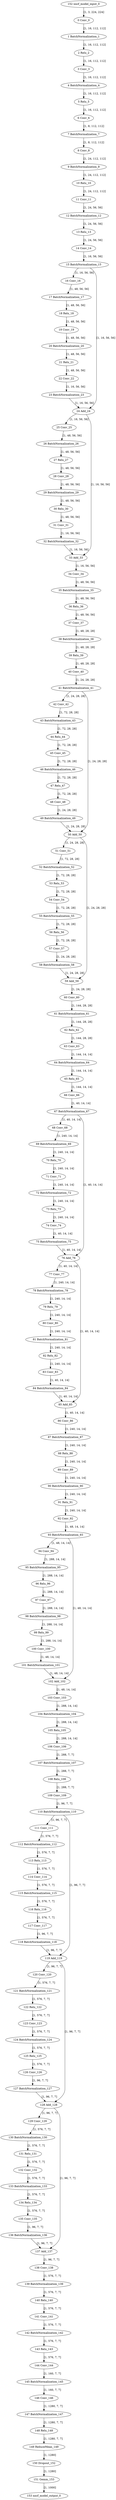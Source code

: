strict digraph  {
"0 Conv_0" [id=0, type=Conv];
"1 BatchNormalization_1" [id=1, type=BatchNormalization];
"2 Relu_2" [id=2, type=Relu];
"3 Conv_3" [id=3, type=Conv];
"4 BatchNormalization_4" [id=4, type=BatchNormalization];
"5 Relu_5" [id=5, type=Relu];
"6 Conv_6" [id=6, type=Conv];
"7 BatchNormalization_7" [id=7, type=BatchNormalization];
"8 Conv_8" [id=8, type=Conv];
"9 BatchNormalization_9" [id=9, type=BatchNormalization];
"10 Relu_10" [id=10, type=Relu];
"11 Conv_11" [id=11, type=Conv];
"12 BatchNormalization_12" [id=12, type=BatchNormalization];
"13 Relu_13" [id=13, type=Relu];
"14 Conv_14" [id=14, type=Conv];
"15 BatchNormalization_15" [id=15, type=BatchNormalization];
"16 Conv_16" [id=16, type=Conv];
"17 BatchNormalization_17" [id=17, type=BatchNormalization];
"18 Relu_18" [id=18, type=Relu];
"19 Conv_19" [id=19, type=Conv];
"20 BatchNormalization_20" [id=20, type=BatchNormalization];
"21 Relu_21" [id=21, type=Relu];
"22 Conv_22" [id=22, type=Conv];
"23 BatchNormalization_23" [id=23, type=BatchNormalization];
"24 Add_24" [id=24, type=Add];
"25 Conv_25" [id=25, type=Conv];
"26 BatchNormalization_26" [id=26, type=BatchNormalization];
"27 Relu_27" [id=27, type=Relu];
"28 Conv_28" [id=28, type=Conv];
"29 BatchNormalization_29" [id=29, type=BatchNormalization];
"30 Relu_30" [id=30, type=Relu];
"31 Conv_31" [id=31, type=Conv];
"32 BatchNormalization_32" [id=32, type=BatchNormalization];
"33 Add_33" [id=33, type=Add];
"34 Conv_34" [id=34, type=Conv];
"35 BatchNormalization_35" [id=35, type=BatchNormalization];
"36 Relu_36" [id=36, type=Relu];
"37 Conv_37" [id=37, type=Conv];
"38 BatchNormalization_38" [id=38, type=BatchNormalization];
"39 Relu_39" [id=39, type=Relu];
"40 Conv_40" [id=40, type=Conv];
"41 BatchNormalization_41" [id=41, type=BatchNormalization];
"42 Conv_42" [id=42, type=Conv];
"43 BatchNormalization_43" [id=43, type=BatchNormalization];
"44 Relu_44" [id=44, type=Relu];
"45 Conv_45" [id=45, type=Conv];
"46 BatchNormalization_46" [id=46, type=BatchNormalization];
"47 Relu_47" [id=47, type=Relu];
"48 Conv_48" [id=48, type=Conv];
"49 BatchNormalization_49" [id=49, type=BatchNormalization];
"50 Add_50" [id=50, type=Add];
"51 Conv_51" [id=51, type=Conv];
"52 BatchNormalization_52" [id=52, type=BatchNormalization];
"53 Relu_53" [id=53, type=Relu];
"54 Conv_54" [id=54, type=Conv];
"55 BatchNormalization_55" [id=55, type=BatchNormalization];
"56 Relu_56" [id=56, type=Relu];
"57 Conv_57" [id=57, type=Conv];
"58 BatchNormalization_58" [id=58, type=BatchNormalization];
"59 Add_59" [id=59, type=Add];
"60 Conv_60" [id=60, type=Conv];
"61 BatchNormalization_61" [id=61, type=BatchNormalization];
"62 Relu_62" [id=62, type=Relu];
"63 Conv_63" [id=63, type=Conv];
"64 BatchNormalization_64" [id=64, type=BatchNormalization];
"65 Relu_65" [id=65, type=Relu];
"66 Conv_66" [id=66, type=Conv];
"67 BatchNormalization_67" [id=67, type=BatchNormalization];
"68 Conv_68" [id=68, type=Conv];
"69 BatchNormalization_69" [id=69, type=BatchNormalization];
"70 Relu_70" [id=70, type=Relu];
"71 Conv_71" [id=71, type=Conv];
"72 BatchNormalization_72" [id=72, type=BatchNormalization];
"73 Relu_73" [id=73, type=Relu];
"74 Conv_74" [id=74, type=Conv];
"75 BatchNormalization_75" [id=75, type=BatchNormalization];
"76 Add_76" [id=76, type=Add];
"77 Conv_77" [id=77, type=Conv];
"78 BatchNormalization_78" [id=78, type=BatchNormalization];
"79 Relu_79" [id=79, type=Relu];
"80 Conv_80" [id=80, type=Conv];
"81 BatchNormalization_81" [id=81, type=BatchNormalization];
"82 Relu_82" [id=82, type=Relu];
"83 Conv_83" [id=83, type=Conv];
"84 BatchNormalization_84" [id=84, type=BatchNormalization];
"85 Add_85" [id=85, type=Add];
"86 Conv_86" [id=86, type=Conv];
"87 BatchNormalization_87" [id=87, type=BatchNormalization];
"88 Relu_88" [id=88, type=Relu];
"89 Conv_89" [id=89, type=Conv];
"90 BatchNormalization_90" [id=90, type=BatchNormalization];
"91 Relu_91" [id=91, type=Relu];
"92 Conv_92" [id=92, type=Conv];
"93 BatchNormalization_93" [id=93, type=BatchNormalization];
"94 Conv_94" [id=94, type=Conv];
"95 BatchNormalization_95" [id=95, type=BatchNormalization];
"96 Relu_96" [id=96, type=Relu];
"97 Conv_97" [id=97, type=Conv];
"98 BatchNormalization_98" [id=98, type=BatchNormalization];
"99 Relu_99" [id=99, type=Relu];
"100 Conv_100" [id=100, type=Conv];
"101 BatchNormalization_101" [id=101, type=BatchNormalization];
"102 Add_102" [id=102, type=Add];
"103 Conv_103" [id=103, type=Conv];
"104 BatchNormalization_104" [id=104, type=BatchNormalization];
"105 Relu_105" [id=105, type=Relu];
"106 Conv_106" [id=106, type=Conv];
"107 BatchNormalization_107" [id=107, type=BatchNormalization];
"108 Relu_108" [id=108, type=Relu];
"109 Conv_109" [id=109, type=Conv];
"110 BatchNormalization_110" [id=110, type=BatchNormalization];
"111 Conv_111" [id=111, type=Conv];
"112 BatchNormalization_112" [id=112, type=BatchNormalization];
"113 Relu_113" [id=113, type=Relu];
"114 Conv_114" [id=114, type=Conv];
"115 BatchNormalization_115" [id=115, type=BatchNormalization];
"116 Relu_116" [id=116, type=Relu];
"117 Conv_117" [id=117, type=Conv];
"118 BatchNormalization_118" [id=118, type=BatchNormalization];
"119 Add_119" [id=119, type=Add];
"120 Conv_120" [id=120, type=Conv];
"121 BatchNormalization_121" [id=121, type=BatchNormalization];
"122 Relu_122" [id=122, type=Relu];
"123 Conv_123" [id=123, type=Conv];
"124 BatchNormalization_124" [id=124, type=BatchNormalization];
"125 Relu_125" [id=125, type=Relu];
"126 Conv_126" [id=126, type=Conv];
"127 BatchNormalization_127" [id=127, type=BatchNormalization];
"128 Add_128" [id=128, type=Add];
"129 Conv_129" [id=129, type=Conv];
"130 BatchNormalization_130" [id=130, type=BatchNormalization];
"131 Relu_131" [id=131, type=Relu];
"132 Conv_132" [id=132, type=Conv];
"133 BatchNormalization_133" [id=133, type=BatchNormalization];
"134 Relu_134" [id=134, type=Relu];
"135 Conv_135" [id=135, type=Conv];
"136 BatchNormalization_136" [id=136, type=BatchNormalization];
"137 Add_137" [id=137, type=Add];
"138 Conv_138" [id=138, type=Conv];
"139 BatchNormalization_139" [id=139, type=BatchNormalization];
"140 Relu_140" [id=140, type=Relu];
"141 Conv_141" [id=141, type=Conv];
"142 BatchNormalization_142" [id=142, type=BatchNormalization];
"143 Relu_143" [id=143, type=Relu];
"144 Conv_144" [id=144, type=Conv];
"145 BatchNormalization_145" [id=145, type=BatchNormalization];
"146 Conv_146" [id=146, type=Conv];
"147 BatchNormalization_147" [id=147, type=BatchNormalization];
"148 Relu_148" [id=148, type=Relu];
"149 ReduceMean_149" [id=149, type=ReduceMean];
"150 Dropout_152" [id=150, type=Dropout];
"151 Gemm_153" [id=151, type=Gemm];
"152 nncf_model_input_0" [id=152, type=nncf_model_input];
"153 nncf_model_output_0" [id=153, type=nncf_model_output];
"0 Conv_0" -> "1 BatchNormalization_1"  [label="[1, 16, 112, 112]", style=solid];
"1 BatchNormalization_1" -> "2 Relu_2"  [label="[1, 16, 112, 112]", style=solid];
"2 Relu_2" -> "3 Conv_3"  [label="[1, 16, 112, 112]", style=solid];
"3 Conv_3" -> "4 BatchNormalization_4"  [label="[1, 16, 112, 112]", style=solid];
"4 BatchNormalization_4" -> "5 Relu_5"  [label="[1, 16, 112, 112]", style=solid];
"5 Relu_5" -> "6 Conv_6"  [label="[1, 16, 112, 112]", style=solid];
"6 Conv_6" -> "7 BatchNormalization_7"  [label="[1, 8, 112, 112]", style=solid];
"7 BatchNormalization_7" -> "8 Conv_8"  [label="[1, 8, 112, 112]", style=solid];
"8 Conv_8" -> "9 BatchNormalization_9"  [label="[1, 24, 112, 112]", style=solid];
"9 BatchNormalization_9" -> "10 Relu_10"  [label="[1, 24, 112, 112]", style=solid];
"10 Relu_10" -> "11 Conv_11"  [label="[1, 24, 112, 112]", style=solid];
"11 Conv_11" -> "12 BatchNormalization_12"  [label="[1, 24, 56, 56]", style=solid];
"12 BatchNormalization_12" -> "13 Relu_13"  [label="[1, 24, 56, 56]", style=solid];
"13 Relu_13" -> "14 Conv_14"  [label="[1, 24, 56, 56]", style=solid];
"14 Conv_14" -> "15 BatchNormalization_15"  [label="[1, 16, 56, 56]", style=solid];
"15 BatchNormalization_15" -> "16 Conv_16"  [label="[1, 16, 56, 56]", style=solid];
"15 BatchNormalization_15" -> "24 Add_24"  [label="[1, 16, 56, 56]", style=solid];
"16 Conv_16" -> "17 BatchNormalization_17"  [label="[1, 48, 56, 56]", style=solid];
"17 BatchNormalization_17" -> "18 Relu_18"  [label="[1, 48, 56, 56]", style=solid];
"18 Relu_18" -> "19 Conv_19"  [label="[1, 48, 56, 56]", style=solid];
"19 Conv_19" -> "20 BatchNormalization_20"  [label="[1, 48, 56, 56]", style=solid];
"20 BatchNormalization_20" -> "21 Relu_21"  [label="[1, 48, 56, 56]", style=solid];
"21 Relu_21" -> "22 Conv_22"  [label="[1, 48, 56, 56]", style=solid];
"22 Conv_22" -> "23 BatchNormalization_23"  [label="[1, 16, 56, 56]", style=solid];
"23 BatchNormalization_23" -> "24 Add_24"  [label="[1, 16, 56, 56]", style=solid];
"24 Add_24" -> "25 Conv_25"  [label="[1, 16, 56, 56]", style=solid];
"24 Add_24" -> "33 Add_33"  [label="[1, 16, 56, 56]", style=solid];
"25 Conv_25" -> "26 BatchNormalization_26"  [label="[1, 48, 56, 56]", style=solid];
"26 BatchNormalization_26" -> "27 Relu_27"  [label="[1, 48, 56, 56]", style=solid];
"27 Relu_27" -> "28 Conv_28"  [label="[1, 48, 56, 56]", style=solid];
"28 Conv_28" -> "29 BatchNormalization_29"  [label="[1, 48, 56, 56]", style=solid];
"29 BatchNormalization_29" -> "30 Relu_30"  [label="[1, 48, 56, 56]", style=solid];
"30 Relu_30" -> "31 Conv_31"  [label="[1, 48, 56, 56]", style=solid];
"31 Conv_31" -> "32 BatchNormalization_32"  [label="[1, 16, 56, 56]", style=solid];
"32 BatchNormalization_32" -> "33 Add_33"  [label="[1, 16, 56, 56]", style=solid];
"33 Add_33" -> "34 Conv_34"  [label="[1, 16, 56, 56]", style=solid];
"34 Conv_34" -> "35 BatchNormalization_35"  [label="[1, 48, 56, 56]", style=solid];
"35 BatchNormalization_35" -> "36 Relu_36"  [label="[1, 48, 56, 56]", style=solid];
"36 Relu_36" -> "37 Conv_37"  [label="[1, 48, 56, 56]", style=solid];
"37 Conv_37" -> "38 BatchNormalization_38"  [label="[1, 48, 28, 28]", style=solid];
"38 BatchNormalization_38" -> "39 Relu_39"  [label="[1, 48, 28, 28]", style=solid];
"39 Relu_39" -> "40 Conv_40"  [label="[1, 48, 28, 28]", style=solid];
"40 Conv_40" -> "41 BatchNormalization_41"  [label="[1, 24, 28, 28]", style=solid];
"41 BatchNormalization_41" -> "42 Conv_42"  [label="[1, 24, 28, 28]", style=solid];
"41 BatchNormalization_41" -> "50 Add_50"  [label="[1, 24, 28, 28]", style=solid];
"42 Conv_42" -> "43 BatchNormalization_43"  [label="[1, 72, 28, 28]", style=solid];
"43 BatchNormalization_43" -> "44 Relu_44"  [label="[1, 72, 28, 28]", style=solid];
"44 Relu_44" -> "45 Conv_45"  [label="[1, 72, 28, 28]", style=solid];
"45 Conv_45" -> "46 BatchNormalization_46"  [label="[1, 72, 28, 28]", style=solid];
"46 BatchNormalization_46" -> "47 Relu_47"  [label="[1, 72, 28, 28]", style=solid];
"47 Relu_47" -> "48 Conv_48"  [label="[1, 72, 28, 28]", style=solid];
"48 Conv_48" -> "49 BatchNormalization_49"  [label="[1, 24, 28, 28]", style=solid];
"49 BatchNormalization_49" -> "50 Add_50"  [label="[1, 24, 28, 28]", style=solid];
"50 Add_50" -> "51 Conv_51"  [label="[1, 24, 28, 28]", style=solid];
"50 Add_50" -> "59 Add_59"  [label="[1, 24, 28, 28]", style=solid];
"51 Conv_51" -> "52 BatchNormalization_52"  [label="[1, 72, 28, 28]", style=solid];
"52 BatchNormalization_52" -> "53 Relu_53"  [label="[1, 72, 28, 28]", style=solid];
"53 Relu_53" -> "54 Conv_54"  [label="[1, 72, 28, 28]", style=solid];
"54 Conv_54" -> "55 BatchNormalization_55"  [label="[1, 72, 28, 28]", style=solid];
"55 BatchNormalization_55" -> "56 Relu_56"  [label="[1, 72, 28, 28]", style=solid];
"56 Relu_56" -> "57 Conv_57"  [label="[1, 72, 28, 28]", style=solid];
"57 Conv_57" -> "58 BatchNormalization_58"  [label="[1, 24, 28, 28]", style=solid];
"58 BatchNormalization_58" -> "59 Add_59"  [label="[1, 24, 28, 28]", style=solid];
"59 Add_59" -> "60 Conv_60"  [label="[1, 24, 28, 28]", style=solid];
"60 Conv_60" -> "61 BatchNormalization_61"  [label="[1, 144, 28, 28]", style=solid];
"61 BatchNormalization_61" -> "62 Relu_62"  [label="[1, 144, 28, 28]", style=solid];
"62 Relu_62" -> "63 Conv_63"  [label="[1, 144, 28, 28]", style=solid];
"63 Conv_63" -> "64 BatchNormalization_64"  [label="[1, 144, 14, 14]", style=solid];
"64 BatchNormalization_64" -> "65 Relu_65"  [label="[1, 144, 14, 14]", style=solid];
"65 Relu_65" -> "66 Conv_66"  [label="[1, 144, 14, 14]", style=solid];
"66 Conv_66" -> "67 BatchNormalization_67"  [label="[1, 40, 14, 14]", style=solid];
"67 BatchNormalization_67" -> "68 Conv_68"  [label="[1, 40, 14, 14]", style=solid];
"67 BatchNormalization_67" -> "76 Add_76"  [label="[1, 40, 14, 14]", style=solid];
"68 Conv_68" -> "69 BatchNormalization_69"  [label="[1, 240, 14, 14]", style=solid];
"69 BatchNormalization_69" -> "70 Relu_70"  [label="[1, 240, 14, 14]", style=solid];
"70 Relu_70" -> "71 Conv_71"  [label="[1, 240, 14, 14]", style=solid];
"71 Conv_71" -> "72 BatchNormalization_72"  [label="[1, 240, 14, 14]", style=solid];
"72 BatchNormalization_72" -> "73 Relu_73"  [label="[1, 240, 14, 14]", style=solid];
"73 Relu_73" -> "74 Conv_74"  [label="[1, 240, 14, 14]", style=solid];
"74 Conv_74" -> "75 BatchNormalization_75"  [label="[1, 40, 14, 14]", style=solid];
"75 BatchNormalization_75" -> "76 Add_76"  [label="[1, 40, 14, 14]", style=solid];
"76 Add_76" -> "77 Conv_77"  [label="[1, 40, 14, 14]", style=solid];
"76 Add_76" -> "85 Add_85"  [label="[1, 40, 14, 14]", style=solid];
"77 Conv_77" -> "78 BatchNormalization_78"  [label="[1, 240, 14, 14]", style=solid];
"78 BatchNormalization_78" -> "79 Relu_79"  [label="[1, 240, 14, 14]", style=solid];
"79 Relu_79" -> "80 Conv_80"  [label="[1, 240, 14, 14]", style=solid];
"80 Conv_80" -> "81 BatchNormalization_81"  [label="[1, 240, 14, 14]", style=solid];
"81 BatchNormalization_81" -> "82 Relu_82"  [label="[1, 240, 14, 14]", style=solid];
"82 Relu_82" -> "83 Conv_83"  [label="[1, 240, 14, 14]", style=solid];
"83 Conv_83" -> "84 BatchNormalization_84"  [label="[1, 40, 14, 14]", style=solid];
"84 BatchNormalization_84" -> "85 Add_85"  [label="[1, 40, 14, 14]", style=solid];
"85 Add_85" -> "86 Conv_86"  [label="[1, 40, 14, 14]", style=solid];
"86 Conv_86" -> "87 BatchNormalization_87"  [label="[1, 240, 14, 14]", style=solid];
"87 BatchNormalization_87" -> "88 Relu_88"  [label="[1, 240, 14, 14]", style=solid];
"88 Relu_88" -> "89 Conv_89"  [label="[1, 240, 14, 14]", style=solid];
"89 Conv_89" -> "90 BatchNormalization_90"  [label="[1, 240, 14, 14]", style=solid];
"90 BatchNormalization_90" -> "91 Relu_91"  [label="[1, 240, 14, 14]", style=solid];
"91 Relu_91" -> "92 Conv_92"  [label="[1, 240, 14, 14]", style=solid];
"92 Conv_92" -> "93 BatchNormalization_93"  [label="[1, 48, 14, 14]", style=solid];
"93 BatchNormalization_93" -> "94 Conv_94"  [label="[1, 48, 14, 14]", style=solid];
"93 BatchNormalization_93" -> "102 Add_102"  [label="[1, 48, 14, 14]", style=solid];
"94 Conv_94" -> "95 BatchNormalization_95"  [label="[1, 288, 14, 14]", style=solid];
"95 BatchNormalization_95" -> "96 Relu_96"  [label="[1, 288, 14, 14]", style=solid];
"96 Relu_96" -> "97 Conv_97"  [label="[1, 288, 14, 14]", style=solid];
"97 Conv_97" -> "98 BatchNormalization_98"  [label="[1, 288, 14, 14]", style=solid];
"98 BatchNormalization_98" -> "99 Relu_99"  [label="[1, 288, 14, 14]", style=solid];
"99 Relu_99" -> "100 Conv_100"  [label="[1, 288, 14, 14]", style=solid];
"100 Conv_100" -> "101 BatchNormalization_101"  [label="[1, 48, 14, 14]", style=solid];
"101 BatchNormalization_101" -> "102 Add_102"  [label="[1, 48, 14, 14]", style=solid];
"102 Add_102" -> "103 Conv_103"  [label="[1, 48, 14, 14]", style=solid];
"103 Conv_103" -> "104 BatchNormalization_104"  [label="[1, 288, 14, 14]", style=solid];
"104 BatchNormalization_104" -> "105 Relu_105"  [label="[1, 288, 14, 14]", style=solid];
"105 Relu_105" -> "106 Conv_106"  [label="[1, 288, 14, 14]", style=solid];
"106 Conv_106" -> "107 BatchNormalization_107"  [label="[1, 288, 7, 7]", style=solid];
"107 BatchNormalization_107" -> "108 Relu_108"  [label="[1, 288, 7, 7]", style=solid];
"108 Relu_108" -> "109 Conv_109"  [label="[1, 288, 7, 7]", style=solid];
"109 Conv_109" -> "110 BatchNormalization_110"  [label="[1, 96, 7, 7]", style=solid];
"110 BatchNormalization_110" -> "111 Conv_111"  [label="[1, 96, 7, 7]", style=solid];
"110 BatchNormalization_110" -> "119 Add_119"  [label="[1, 96, 7, 7]", style=solid];
"111 Conv_111" -> "112 BatchNormalization_112"  [label="[1, 576, 7, 7]", style=solid];
"112 BatchNormalization_112" -> "113 Relu_113"  [label="[1, 576, 7, 7]", style=solid];
"113 Relu_113" -> "114 Conv_114"  [label="[1, 576, 7, 7]", style=solid];
"114 Conv_114" -> "115 BatchNormalization_115"  [label="[1, 576, 7, 7]", style=solid];
"115 BatchNormalization_115" -> "116 Relu_116"  [label="[1, 576, 7, 7]", style=solid];
"116 Relu_116" -> "117 Conv_117"  [label="[1, 576, 7, 7]", style=solid];
"117 Conv_117" -> "118 BatchNormalization_118"  [label="[1, 96, 7, 7]", style=solid];
"118 BatchNormalization_118" -> "119 Add_119"  [label="[1, 96, 7, 7]", style=solid];
"119 Add_119" -> "120 Conv_120"  [label="[1, 96, 7, 7]", style=solid];
"119 Add_119" -> "128 Add_128"  [label="[1, 96, 7, 7]", style=solid];
"120 Conv_120" -> "121 BatchNormalization_121"  [label="[1, 576, 7, 7]", style=solid];
"121 BatchNormalization_121" -> "122 Relu_122"  [label="[1, 576, 7, 7]", style=solid];
"122 Relu_122" -> "123 Conv_123"  [label="[1, 576, 7, 7]", style=solid];
"123 Conv_123" -> "124 BatchNormalization_124"  [label="[1, 576, 7, 7]", style=solid];
"124 BatchNormalization_124" -> "125 Relu_125"  [label="[1, 576, 7, 7]", style=solid];
"125 Relu_125" -> "126 Conv_126"  [label="[1, 576, 7, 7]", style=solid];
"126 Conv_126" -> "127 BatchNormalization_127"  [label="[1, 96, 7, 7]", style=solid];
"127 BatchNormalization_127" -> "128 Add_128"  [label="[1, 96, 7, 7]", style=solid];
"128 Add_128" -> "129 Conv_129"  [label="[1, 96, 7, 7]", style=solid];
"128 Add_128" -> "137 Add_137"  [label="[1, 96, 7, 7]", style=solid];
"129 Conv_129" -> "130 BatchNormalization_130"  [label="[1, 576, 7, 7]", style=solid];
"130 BatchNormalization_130" -> "131 Relu_131"  [label="[1, 576, 7, 7]", style=solid];
"131 Relu_131" -> "132 Conv_132"  [label="[1, 576, 7, 7]", style=solid];
"132 Conv_132" -> "133 BatchNormalization_133"  [label="[1, 576, 7, 7]", style=solid];
"133 BatchNormalization_133" -> "134 Relu_134"  [label="[1, 576, 7, 7]", style=solid];
"134 Relu_134" -> "135 Conv_135"  [label="[1, 576, 7, 7]", style=solid];
"135 Conv_135" -> "136 BatchNormalization_136"  [label="[1, 96, 7, 7]", style=solid];
"136 BatchNormalization_136" -> "137 Add_137"  [label="[1, 96, 7, 7]", style=solid];
"137 Add_137" -> "138 Conv_138"  [label="[1, 96, 7, 7]", style=solid];
"138 Conv_138" -> "139 BatchNormalization_139"  [label="[1, 576, 7, 7]", style=solid];
"139 BatchNormalization_139" -> "140 Relu_140"  [label="[1, 576, 7, 7]", style=solid];
"140 Relu_140" -> "141 Conv_141"  [label="[1, 576, 7, 7]", style=solid];
"141 Conv_141" -> "142 BatchNormalization_142"  [label="[1, 576, 7, 7]", style=solid];
"142 BatchNormalization_142" -> "143 Relu_143"  [label="[1, 576, 7, 7]", style=solid];
"143 Relu_143" -> "144 Conv_144"  [label="[1, 576, 7, 7]", style=solid];
"144 Conv_144" -> "145 BatchNormalization_145"  [label="[1, 160, 7, 7]", style=solid];
"145 BatchNormalization_145" -> "146 Conv_146"  [label="[1, 160, 7, 7]", style=solid];
"146 Conv_146" -> "147 BatchNormalization_147"  [label="[1, 1280, 7, 7]", style=solid];
"147 BatchNormalization_147" -> "148 Relu_148"  [label="[1, 1280, 7, 7]", style=solid];
"148 Relu_148" -> "149 ReduceMean_149"  [label="[1, 1280, 7, 7]", style=solid];
"149 ReduceMean_149" -> "150 Dropout_152"  [label="[1, 1280]", style=solid];
"150 Dropout_152" -> "151 Gemm_153"  [label="[1, 1280]", style=solid];
"151 Gemm_153" -> "153 nncf_model_output_0"  [label="[1, 1000]", style=solid];
"152 nncf_model_input_0" -> "0 Conv_0"  [label="[1, 3, 224, 224]", style=solid];
}
